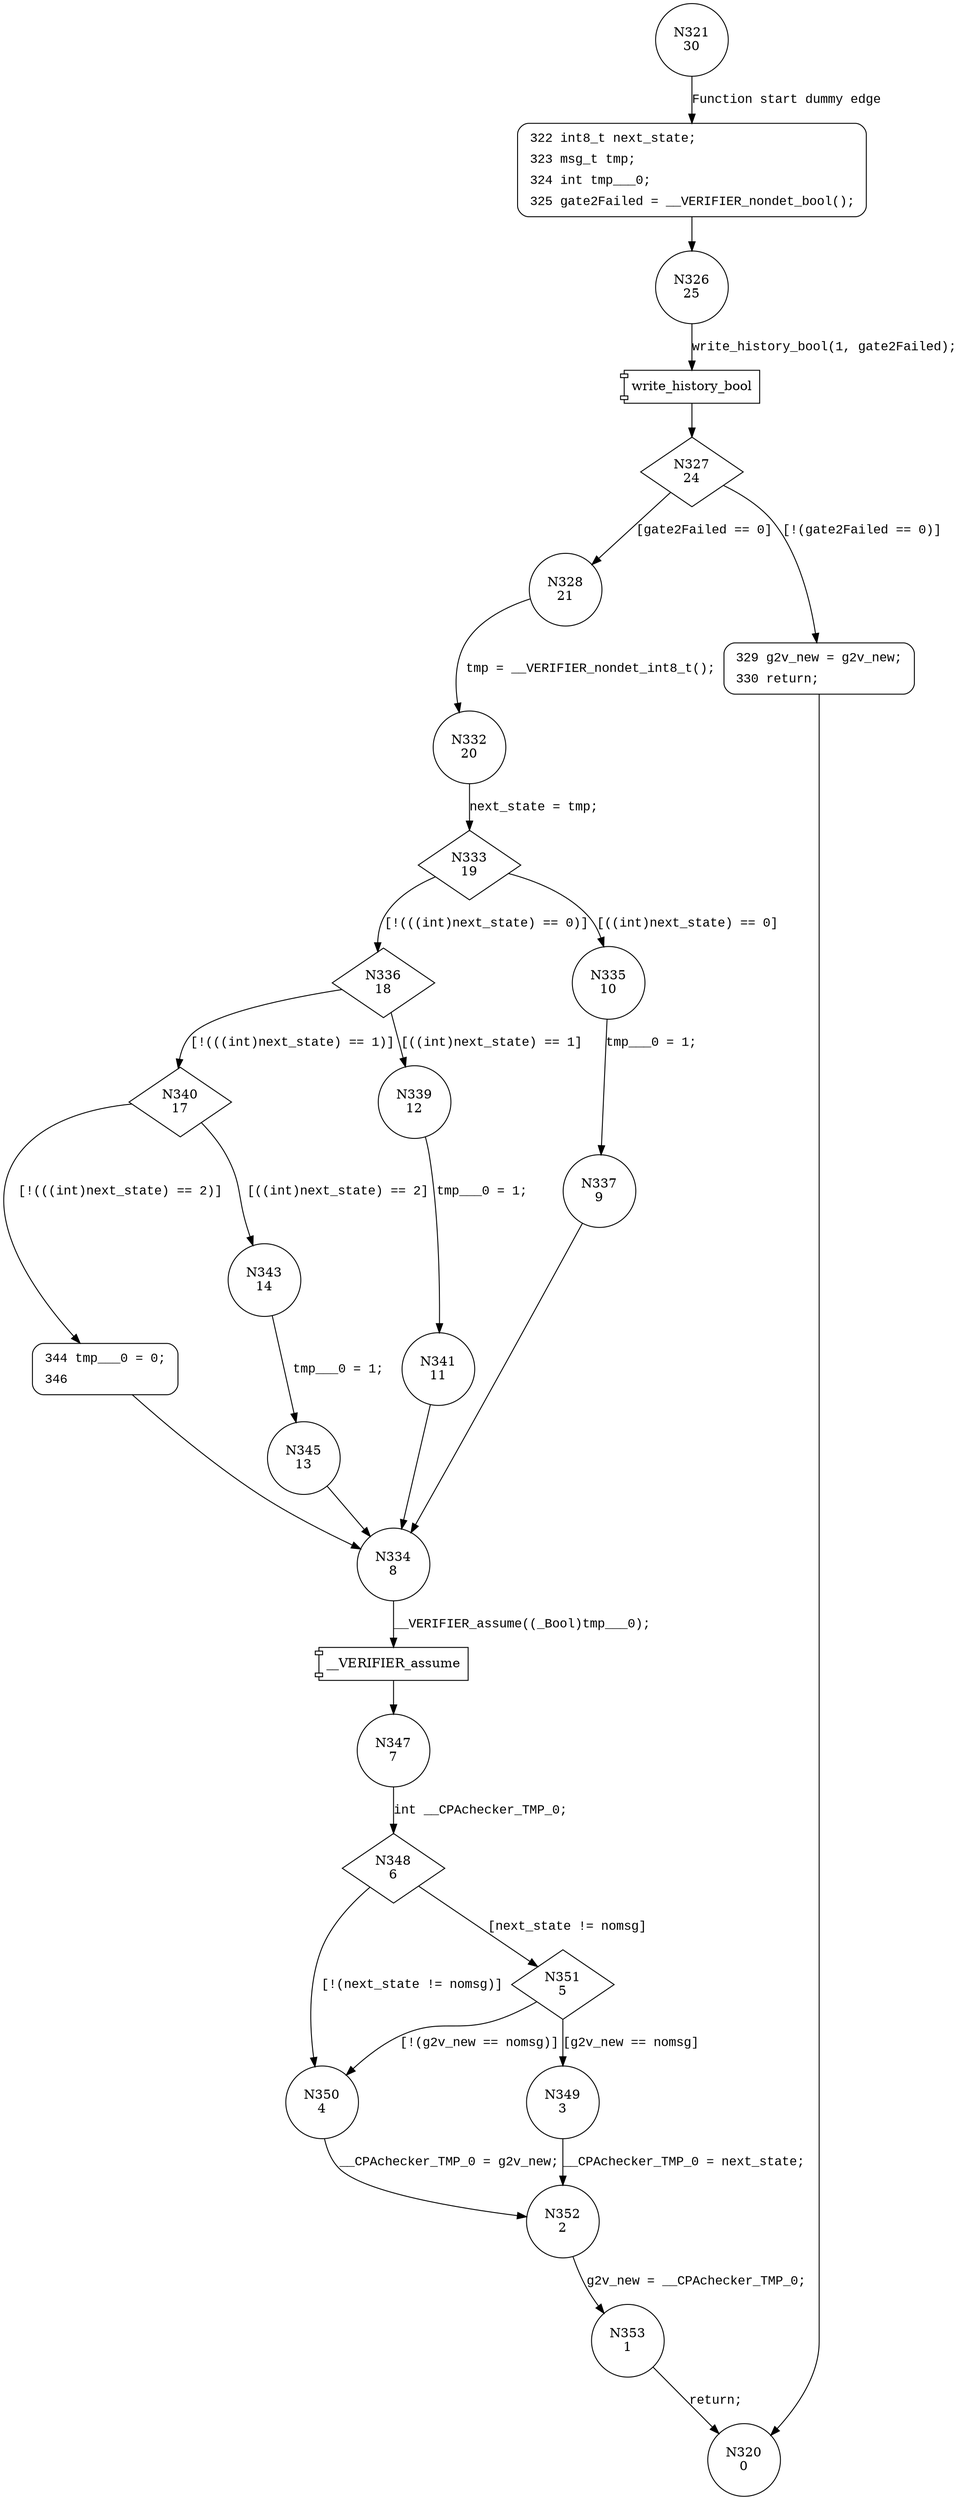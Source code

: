digraph gate2_each_pals_period {
321 [shape="circle" label="N321\n30"]
322 [shape="circle" label="N322\n29"]
326 [shape="circle" label="N326\n25"]
327 [shape="diamond" label="N327\n24"]
328 [shape="circle" label="N328\n21"]
329 [shape="circle" label="N329\n23"]
332 [shape="circle" label="N332\n20"]
333 [shape="diamond" label="N333\n19"]
335 [shape="circle" label="N335\n10"]
336 [shape="diamond" label="N336\n18"]
339 [shape="circle" label="N339\n12"]
340 [shape="diamond" label="N340\n17"]
343 [shape="circle" label="N343\n14"]
344 [shape="circle" label="N344\n16"]
334 [shape="circle" label="N334\n8"]
347 [shape="circle" label="N347\n7"]
348 [shape="diamond" label="N348\n6"]
351 [shape="diamond" label="N351\n5"]
350 [shape="circle" label="N350\n4"]
352 [shape="circle" label="N352\n2"]
353 [shape="circle" label="N353\n1"]
349 [shape="circle" label="N349\n3"]
345 [shape="circle" label="N345\n13"]
341 [shape="circle" label="N341\n11"]
337 [shape="circle" label="N337\n9"]
320 [shape="circle" label="N320\n0"]
322 [style="filled,bold" penwidth="1" fillcolor="white" fontname="Courier New" shape="Mrecord" label=<<table border="0" cellborder="0" cellpadding="3" bgcolor="white"><tr><td align="right">322</td><td align="left">int8_t next_state;</td></tr><tr><td align="right">323</td><td align="left">msg_t tmp;</td></tr><tr><td align="right">324</td><td align="left">int tmp___0;</td></tr><tr><td align="right">325</td><td align="left">gate2Failed = __VERIFIER_nondet_bool();</td></tr></table>>]
322 -> 326[label=""]
329 [style="filled,bold" penwidth="1" fillcolor="white" fontname="Courier New" shape="Mrecord" label=<<table border="0" cellborder="0" cellpadding="3" bgcolor="white"><tr><td align="right">329</td><td align="left">g2v_new = g2v_new;</td></tr><tr><td align="right">330</td><td align="left">return;</td></tr></table>>]
329 -> 320[label=""]
344 [style="filled,bold" penwidth="1" fillcolor="white" fontname="Courier New" shape="Mrecord" label=<<table border="0" cellborder="0" cellpadding="3" bgcolor="white"><tr><td align="right">344</td><td align="left">tmp___0 = 0;</td></tr><tr><td align="right">346</td><td align="left"></td></tr></table>>]
344 -> 334[label=""]
321 -> 322 [label="Function start dummy edge" fontname="Courier New"]
100039 [shape="component" label="write_history_bool"]
326 -> 100039 [label="write_history_bool(1, gate2Failed);" fontname="Courier New"]
100039 -> 327 [label="" fontname="Courier New"]
327 -> 328 [label="[gate2Failed == 0]" fontname="Courier New"]
327 -> 329 [label="[!(gate2Failed == 0)]" fontname="Courier New"]
328 -> 332 [label="tmp = __VERIFIER_nondet_int8_t();" fontname="Courier New"]
333 -> 335 [label="[((int)next_state) == 0]" fontname="Courier New"]
333 -> 336 [label="[!(((int)next_state) == 0)]" fontname="Courier New"]
336 -> 339 [label="[((int)next_state) == 1]" fontname="Courier New"]
336 -> 340 [label="[!(((int)next_state) == 1)]" fontname="Courier New"]
340 -> 343 [label="[((int)next_state) == 2]" fontname="Courier New"]
340 -> 344 [label="[!(((int)next_state) == 2)]" fontname="Courier New"]
100040 [shape="component" label="__VERIFIER_assume"]
334 -> 100040 [label="__VERIFIER_assume((_Bool)tmp___0);" fontname="Courier New"]
100040 -> 347 [label="" fontname="Courier New"]
348 -> 351 [label="[next_state != nomsg]" fontname="Courier New"]
348 -> 350 [label="[!(next_state != nomsg)]" fontname="Courier New"]
350 -> 352 [label="__CPAchecker_TMP_0 = g2v_new;" fontname="Courier New"]
352 -> 353 [label="g2v_new = __CPAchecker_TMP_0;" fontname="Courier New"]
351 -> 349 [label="[g2v_new == nomsg]" fontname="Courier New"]
351 -> 350 [label="[!(g2v_new == nomsg)]" fontname="Courier New"]
343 -> 345 [label="tmp___0 = 1;" fontname="Courier New"]
339 -> 341 [label="tmp___0 = 1;" fontname="Courier New"]
335 -> 337 [label="tmp___0 = 1;" fontname="Courier New"]
332 -> 333 [label="next_state = tmp;" fontname="Courier New"]
347 -> 348 [label="int __CPAchecker_TMP_0;" fontname="Courier New"]
353 -> 320 [label="return;" fontname="Courier New"]
349 -> 352 [label="__CPAchecker_TMP_0 = next_state;" fontname="Courier New"]
345 -> 334 [label="" fontname="Courier New"]
341 -> 334 [label="" fontname="Courier New"]
337 -> 334 [label="" fontname="Courier New"]
}